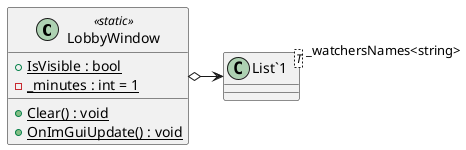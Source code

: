 @startuml
class LobbyWindow <<static>> {
    + {static} IsVisible : bool
    - {static} _minutes : int = 1
    + {static} Clear() : void
    + {static} OnImGuiUpdate() : void
}
class "List`1"<T> {
}
LobbyWindow o-> "_watchersNames<string>" "List`1"
@enduml
